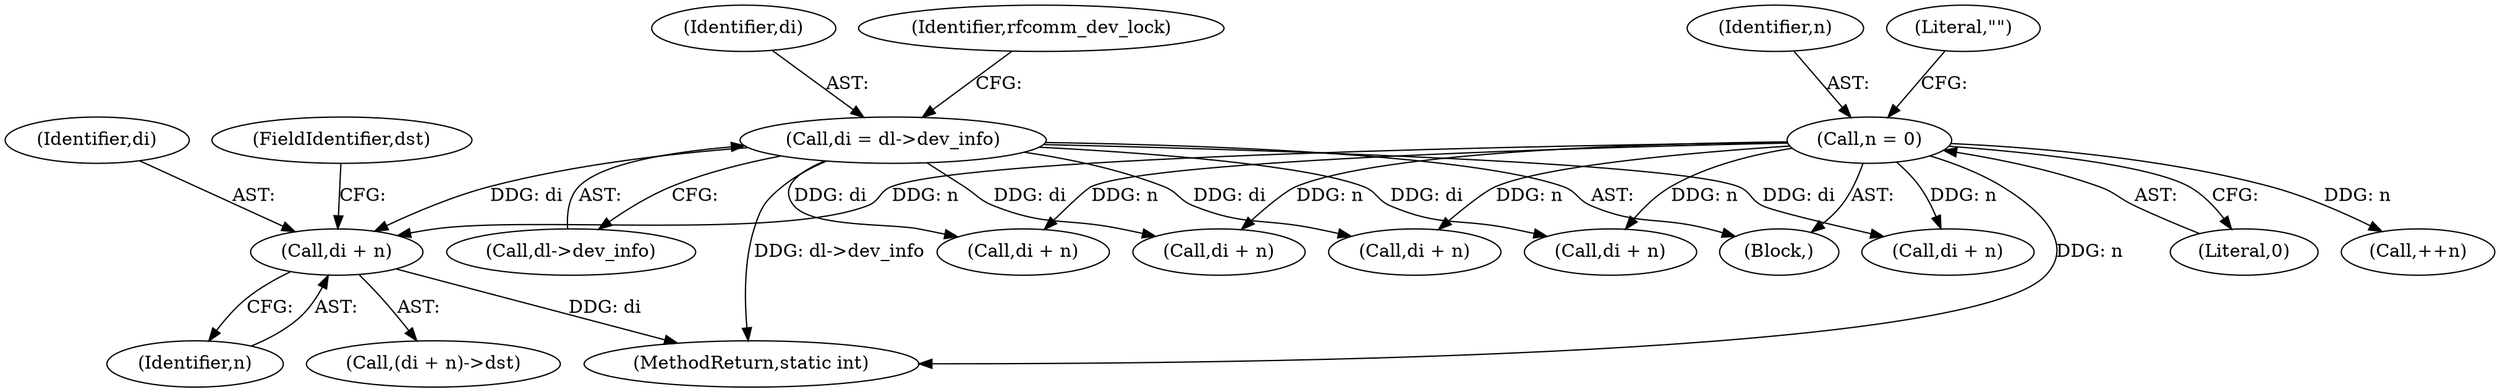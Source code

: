 digraph "0_linux_f9432c5ec8b1e9a09b9b0e5569e3c73db8de432a@pointer" {
"1000231" [label="(Call,di + n)"];
"1000162" [label="(Call,di = dl->dev_info)"];
"1000107" [label="(Call,n = 0)"];
"1000210" [label="(Call,di + n)"];
"1000108" [label="(Identifier,n)"];
"1000230" [label="(Call,(di + n)->dst)"];
"1000164" [label="(Call,dl->dev_info)"];
"1000181" [label="(Call,di + n)"];
"1000114" [label="(Literal,\"\")"];
"1000163" [label="(Identifier,di)"];
"1000107" [label="(Call,n = 0)"];
"1000232" [label="(Identifier,di)"];
"1000102" [label="(Block,)"];
"1000233" [label="(Identifier,n)"];
"1000190" [label="(Call,di + n)"];
"1000169" [label="(Identifier,rfcomm_dev_lock)"];
"1000199" [label="(Call,di + n)"];
"1000162" [label="(Call,di = dl->dev_info)"];
"1000109" [label="(Literal,0)"];
"1000278" [label="(MethodReturn,static int)"];
"1000241" [label="(Call,++n)"];
"1000220" [label="(Call,di + n)"];
"1000234" [label="(FieldIdentifier,dst)"];
"1000231" [label="(Call,di + n)"];
"1000231" -> "1000230"  [label="AST: "];
"1000231" -> "1000233"  [label="CFG: "];
"1000232" -> "1000231"  [label="AST: "];
"1000233" -> "1000231"  [label="AST: "];
"1000234" -> "1000231"  [label="CFG: "];
"1000231" -> "1000278"  [label="DDG: di"];
"1000162" -> "1000231"  [label="DDG: di"];
"1000107" -> "1000231"  [label="DDG: n"];
"1000162" -> "1000102"  [label="AST: "];
"1000162" -> "1000164"  [label="CFG: "];
"1000163" -> "1000162"  [label="AST: "];
"1000164" -> "1000162"  [label="AST: "];
"1000169" -> "1000162"  [label="CFG: "];
"1000162" -> "1000278"  [label="DDG: dl->dev_info"];
"1000162" -> "1000181"  [label="DDG: di"];
"1000162" -> "1000190"  [label="DDG: di"];
"1000162" -> "1000199"  [label="DDG: di"];
"1000162" -> "1000210"  [label="DDG: di"];
"1000162" -> "1000220"  [label="DDG: di"];
"1000107" -> "1000102"  [label="AST: "];
"1000107" -> "1000109"  [label="CFG: "];
"1000108" -> "1000107"  [label="AST: "];
"1000109" -> "1000107"  [label="AST: "];
"1000114" -> "1000107"  [label="CFG: "];
"1000107" -> "1000278"  [label="DDG: n"];
"1000107" -> "1000181"  [label="DDG: n"];
"1000107" -> "1000190"  [label="DDG: n"];
"1000107" -> "1000199"  [label="DDG: n"];
"1000107" -> "1000210"  [label="DDG: n"];
"1000107" -> "1000220"  [label="DDG: n"];
"1000107" -> "1000241"  [label="DDG: n"];
}
